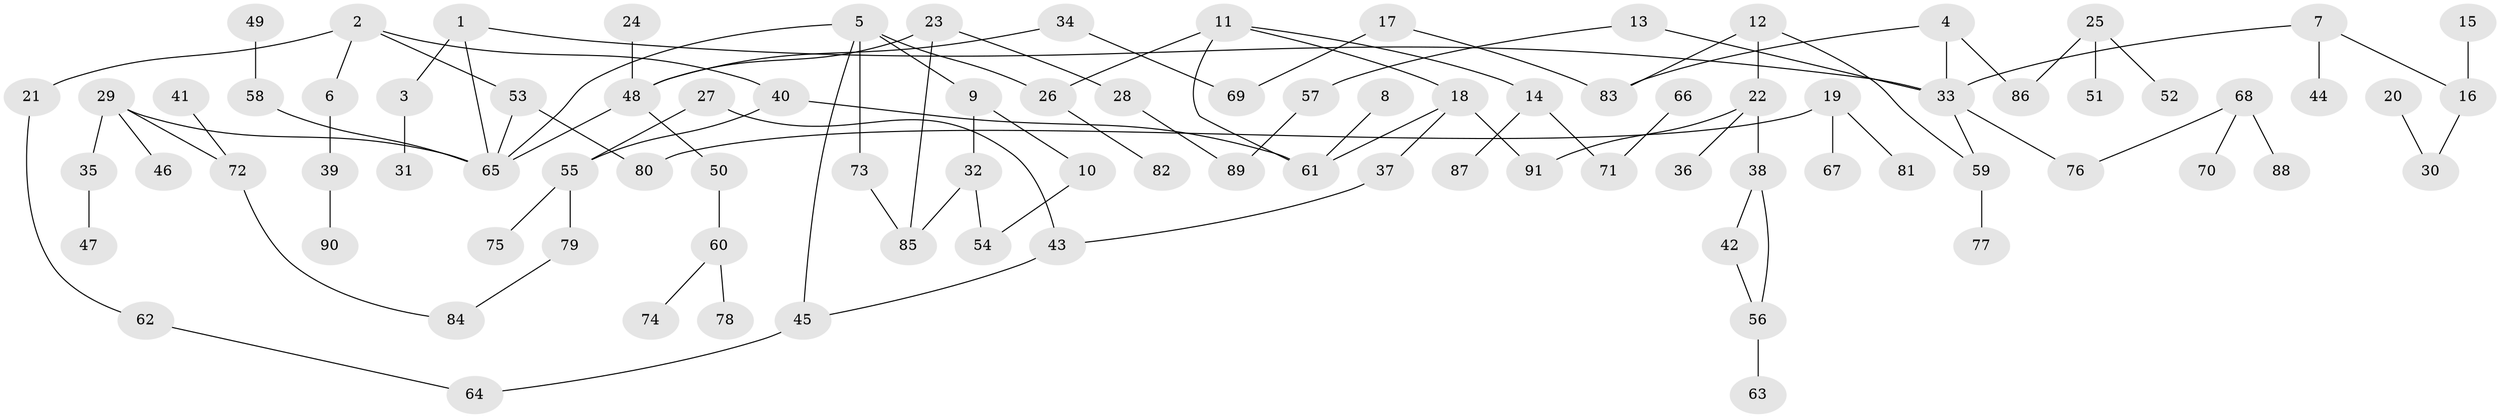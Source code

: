 // original degree distribution, {7: 0.015503875968992248, 6: 0.007751937984496124, 4: 0.11627906976744186, 3: 0.17829457364341086, 5: 0.031007751937984496, 2: 0.24031007751937986, 1: 0.4108527131782946}
// Generated by graph-tools (version 1.1) at 2025/36/03/04/25 23:36:10]
// undirected, 91 vertices, 104 edges
graph export_dot {
  node [color=gray90,style=filled];
  1;
  2;
  3;
  4;
  5;
  6;
  7;
  8;
  9;
  10;
  11;
  12;
  13;
  14;
  15;
  16;
  17;
  18;
  19;
  20;
  21;
  22;
  23;
  24;
  25;
  26;
  27;
  28;
  29;
  30;
  31;
  32;
  33;
  34;
  35;
  36;
  37;
  38;
  39;
  40;
  41;
  42;
  43;
  44;
  45;
  46;
  47;
  48;
  49;
  50;
  51;
  52;
  53;
  54;
  55;
  56;
  57;
  58;
  59;
  60;
  61;
  62;
  63;
  64;
  65;
  66;
  67;
  68;
  69;
  70;
  71;
  72;
  73;
  74;
  75;
  76;
  77;
  78;
  79;
  80;
  81;
  82;
  83;
  84;
  85;
  86;
  87;
  88;
  89;
  90;
  91;
  1 -- 3 [weight=1.0];
  1 -- 33 [weight=1.0];
  1 -- 65 [weight=1.0];
  2 -- 6 [weight=1.0];
  2 -- 21 [weight=1.0];
  2 -- 40 [weight=1.0];
  2 -- 53 [weight=1.0];
  3 -- 31 [weight=1.0];
  4 -- 33 [weight=1.0];
  4 -- 83 [weight=1.0];
  4 -- 86 [weight=1.0];
  5 -- 9 [weight=1.0];
  5 -- 26 [weight=1.0];
  5 -- 45 [weight=1.0];
  5 -- 65 [weight=1.0];
  5 -- 73 [weight=1.0];
  6 -- 39 [weight=1.0];
  7 -- 16 [weight=1.0];
  7 -- 33 [weight=1.0];
  7 -- 44 [weight=1.0];
  8 -- 61 [weight=1.0];
  9 -- 10 [weight=1.0];
  9 -- 32 [weight=1.0];
  10 -- 54 [weight=1.0];
  11 -- 14 [weight=1.0];
  11 -- 18 [weight=1.0];
  11 -- 26 [weight=1.0];
  11 -- 61 [weight=1.0];
  12 -- 22 [weight=1.0];
  12 -- 59 [weight=1.0];
  12 -- 83 [weight=1.0];
  13 -- 33 [weight=1.0];
  13 -- 57 [weight=1.0];
  14 -- 71 [weight=1.0];
  14 -- 87 [weight=1.0];
  15 -- 16 [weight=1.0];
  16 -- 30 [weight=1.0];
  17 -- 69 [weight=1.0];
  17 -- 83 [weight=1.0];
  18 -- 37 [weight=1.0];
  18 -- 61 [weight=1.0];
  18 -- 91 [weight=1.0];
  19 -- 67 [weight=1.0];
  19 -- 80 [weight=1.0];
  19 -- 81 [weight=1.0];
  20 -- 30 [weight=1.0];
  21 -- 62 [weight=1.0];
  22 -- 36 [weight=1.0];
  22 -- 38 [weight=1.0];
  22 -- 91 [weight=1.0];
  23 -- 28 [weight=1.0];
  23 -- 48 [weight=1.0];
  23 -- 85 [weight=1.0];
  24 -- 48 [weight=1.0];
  25 -- 51 [weight=1.0];
  25 -- 52 [weight=1.0];
  25 -- 86 [weight=1.0];
  26 -- 82 [weight=1.0];
  27 -- 43 [weight=1.0];
  27 -- 55 [weight=1.0];
  28 -- 89 [weight=1.0];
  29 -- 35 [weight=1.0];
  29 -- 46 [weight=1.0];
  29 -- 65 [weight=1.0];
  29 -- 72 [weight=1.0];
  32 -- 54 [weight=1.0];
  32 -- 85 [weight=1.0];
  33 -- 59 [weight=1.0];
  33 -- 76 [weight=1.0];
  34 -- 48 [weight=1.0];
  34 -- 69 [weight=1.0];
  35 -- 47 [weight=1.0];
  37 -- 43 [weight=1.0];
  38 -- 42 [weight=1.0];
  38 -- 56 [weight=1.0];
  39 -- 90 [weight=1.0];
  40 -- 55 [weight=1.0];
  40 -- 61 [weight=1.0];
  41 -- 72 [weight=1.0];
  42 -- 56 [weight=1.0];
  43 -- 45 [weight=1.0];
  45 -- 64 [weight=1.0];
  48 -- 50 [weight=1.0];
  48 -- 65 [weight=1.0];
  49 -- 58 [weight=1.0];
  50 -- 60 [weight=1.0];
  53 -- 65 [weight=1.0];
  53 -- 80 [weight=1.0];
  55 -- 75 [weight=1.0];
  55 -- 79 [weight=1.0];
  56 -- 63 [weight=1.0];
  57 -- 89 [weight=1.0];
  58 -- 65 [weight=1.0];
  59 -- 77 [weight=1.0];
  60 -- 74 [weight=1.0];
  60 -- 78 [weight=1.0];
  62 -- 64 [weight=1.0];
  66 -- 71 [weight=1.0];
  68 -- 70 [weight=1.0];
  68 -- 76 [weight=1.0];
  68 -- 88 [weight=1.0];
  72 -- 84 [weight=1.0];
  73 -- 85 [weight=1.0];
  79 -- 84 [weight=1.0];
}

